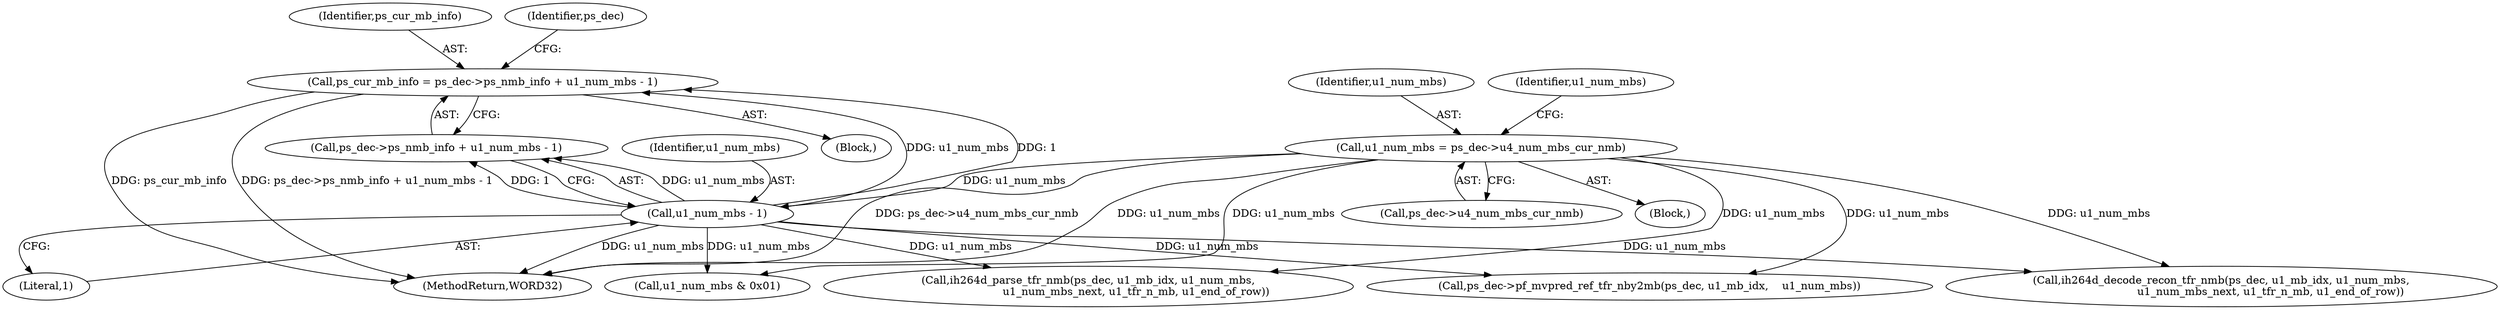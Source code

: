 digraph "0_Android_4a524d3a8ae9aa20c36430008e6bd429443f8f1d_1@integer" {
"1000495" [label="(Call,ps_cur_mb_info = ps_dec->ps_nmb_info + u1_num_mbs - 1)"];
"1000501" [label="(Call,u1_num_mbs - 1)"];
"1000487" [label="(Call,u1_num_mbs = ps_dec->u4_num_mbs_cur_nmb)"];
"1000494" [label="(Block,)"];
"1000645" [label="(Call,ih264d_decode_recon_tfr_nmb(ps_dec, u1_mb_idx, u1_num_mbs,\n                             u1_num_mbs_next, u1_tfr_n_mb, u1_end_of_row))"];
"1000493" [label="(Identifier,u1_num_mbs)"];
"1001278" [label="(MethodReturn,WORD32)"];
"1000501" [label="(Call,u1_num_mbs - 1)"];
"1000486" [label="(Block,)"];
"1000496" [label="(Identifier,ps_cur_mb_info)"];
"1000533" [label="(Identifier,ps_dec)"];
"1000631" [label="(Call,ih264d_parse_tfr_nmb(ps_dec, u1_mb_idx, u1_num_mbs,\n                            u1_num_mbs_next, u1_tfr_n_mb, u1_end_of_row))"];
"1000497" [label="(Call,ps_dec->ps_nmb_info + u1_num_mbs - 1)"];
"1000503" [label="(Literal,1)"];
"1000488" [label="(Identifier,u1_num_mbs)"];
"1000612" [label="(Call,u1_num_mbs & 0x01)"];
"1000584" [label="(Call,ps_dec->pf_mvpred_ref_tfr_nby2mb(ps_dec, u1_mb_idx,    u1_num_mbs))"];
"1000487" [label="(Call,u1_num_mbs = ps_dec->u4_num_mbs_cur_nmb)"];
"1000495" [label="(Call,ps_cur_mb_info = ps_dec->ps_nmb_info + u1_num_mbs - 1)"];
"1000489" [label="(Call,ps_dec->u4_num_mbs_cur_nmb)"];
"1000502" [label="(Identifier,u1_num_mbs)"];
"1000495" -> "1000494"  [label="AST: "];
"1000495" -> "1000497"  [label="CFG: "];
"1000496" -> "1000495"  [label="AST: "];
"1000497" -> "1000495"  [label="AST: "];
"1000533" -> "1000495"  [label="CFG: "];
"1000495" -> "1001278"  [label="DDG: ps_cur_mb_info"];
"1000495" -> "1001278"  [label="DDG: ps_dec->ps_nmb_info + u1_num_mbs - 1"];
"1000501" -> "1000495"  [label="DDG: u1_num_mbs"];
"1000501" -> "1000495"  [label="DDG: 1"];
"1000501" -> "1000497"  [label="AST: "];
"1000501" -> "1000503"  [label="CFG: "];
"1000502" -> "1000501"  [label="AST: "];
"1000503" -> "1000501"  [label="AST: "];
"1000497" -> "1000501"  [label="CFG: "];
"1000501" -> "1001278"  [label="DDG: u1_num_mbs"];
"1000501" -> "1000497"  [label="DDG: u1_num_mbs"];
"1000501" -> "1000497"  [label="DDG: 1"];
"1000487" -> "1000501"  [label="DDG: u1_num_mbs"];
"1000501" -> "1000584"  [label="DDG: u1_num_mbs"];
"1000501" -> "1000612"  [label="DDG: u1_num_mbs"];
"1000501" -> "1000631"  [label="DDG: u1_num_mbs"];
"1000501" -> "1000645"  [label="DDG: u1_num_mbs"];
"1000487" -> "1000486"  [label="AST: "];
"1000487" -> "1000489"  [label="CFG: "];
"1000488" -> "1000487"  [label="AST: "];
"1000489" -> "1000487"  [label="AST: "];
"1000493" -> "1000487"  [label="CFG: "];
"1000487" -> "1001278"  [label="DDG: ps_dec->u4_num_mbs_cur_nmb"];
"1000487" -> "1001278"  [label="DDG: u1_num_mbs"];
"1000487" -> "1000584"  [label="DDG: u1_num_mbs"];
"1000487" -> "1000612"  [label="DDG: u1_num_mbs"];
"1000487" -> "1000631"  [label="DDG: u1_num_mbs"];
"1000487" -> "1000645"  [label="DDG: u1_num_mbs"];
}
